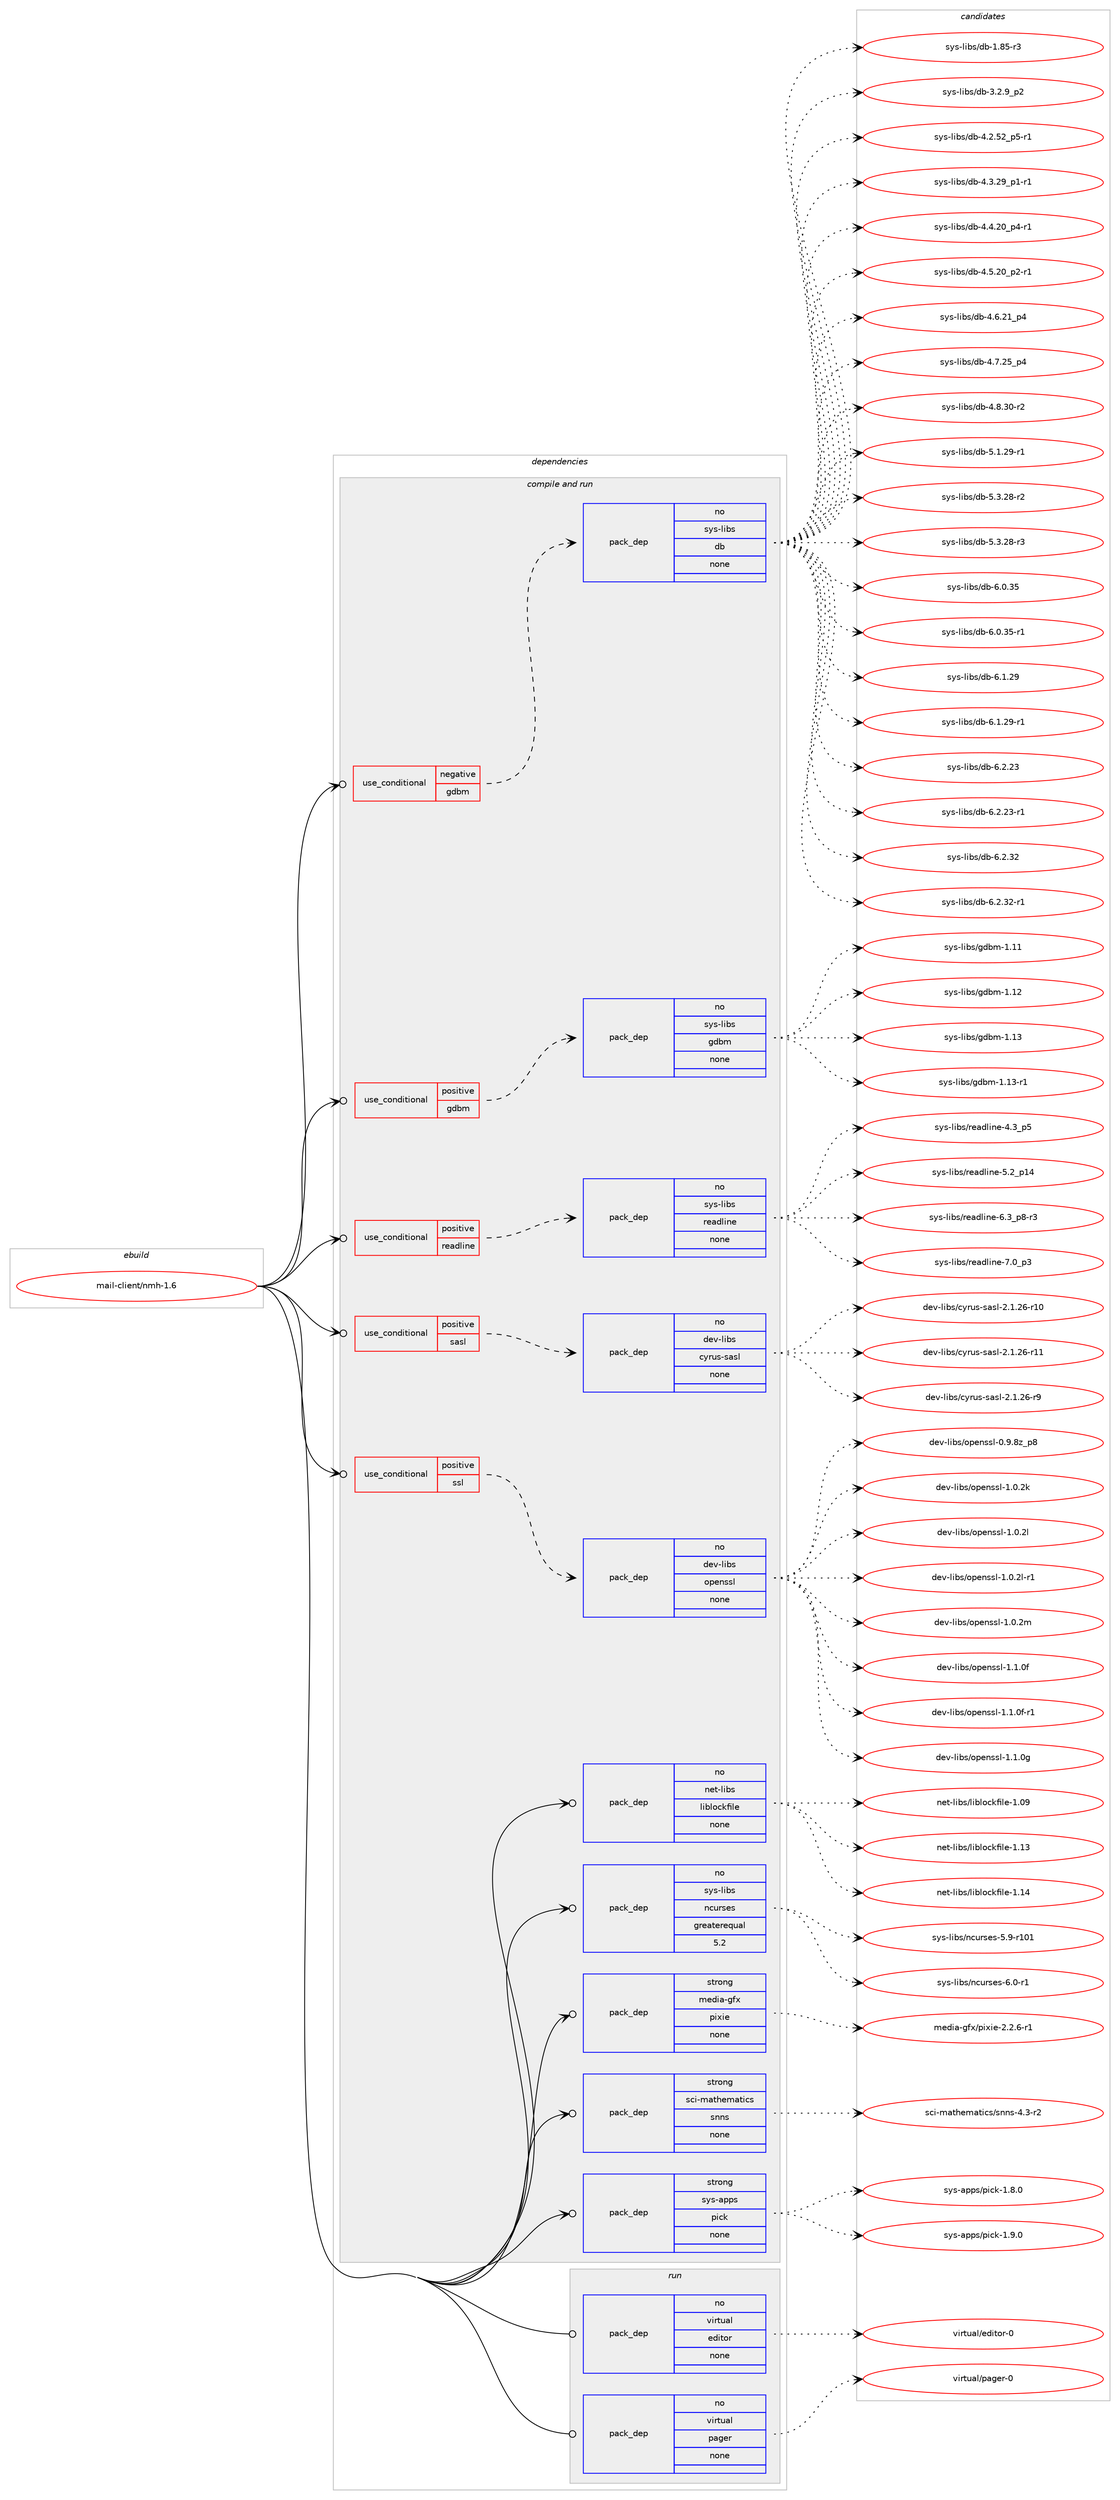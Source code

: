 digraph prolog {

# *************
# Graph options
# *************

newrank=true;
concentrate=true;
compound=true;
graph [rankdir=LR,fontname=Helvetica,fontsize=10,ranksep=1.5];#, ranksep=2.5, nodesep=0.2];
edge  [arrowhead=vee];
node  [fontname=Helvetica,fontsize=10];

# **********
# The ebuild
# **********

subgraph cluster_leftcol {
color=gray;
rank=same;
label=<<i>ebuild</i>>;
id [label="mail-client/nmh-1.6", color=red, width=4, href="../mail-client/nmh-1.6.svg"];
}

# ****************
# The dependencies
# ****************

subgraph cluster_midcol {
color=gray;
label=<<i>dependencies</i>>;
subgraph cluster_compile {
fillcolor="#eeeeee";
style=filled;
label=<<i>compile</i>>;
}
subgraph cluster_compileandrun {
fillcolor="#eeeeee";
style=filled;
label=<<i>compile and run</i>>;
subgraph cond85192 {
dependency340983 [label=<<TABLE BORDER="0" CELLBORDER="1" CELLSPACING="0" CELLPADDING="4"><TR><TD ROWSPAN="3" CELLPADDING="10">use_conditional</TD></TR><TR><TD>negative</TD></TR><TR><TD>gdbm</TD></TR></TABLE>>, shape=none, color=red];
subgraph pack250715 {
dependency340984 [label=<<TABLE BORDER="0" CELLBORDER="1" CELLSPACING="0" CELLPADDING="4" WIDTH="220"><TR><TD ROWSPAN="6" CELLPADDING="30">pack_dep</TD></TR><TR><TD WIDTH="110">no</TD></TR><TR><TD>sys-libs</TD></TR><TR><TD>db</TD></TR><TR><TD>none</TD></TR><TR><TD></TD></TR></TABLE>>, shape=none, color=blue];
}
dependency340983:e -> dependency340984:w [weight=20,style="dashed",arrowhead="vee"];
}
id:e -> dependency340983:w [weight=20,style="solid",arrowhead="odotvee"];
subgraph cond85193 {
dependency340985 [label=<<TABLE BORDER="0" CELLBORDER="1" CELLSPACING="0" CELLPADDING="4"><TR><TD ROWSPAN="3" CELLPADDING="10">use_conditional</TD></TR><TR><TD>positive</TD></TR><TR><TD>gdbm</TD></TR></TABLE>>, shape=none, color=red];
subgraph pack250716 {
dependency340986 [label=<<TABLE BORDER="0" CELLBORDER="1" CELLSPACING="0" CELLPADDING="4" WIDTH="220"><TR><TD ROWSPAN="6" CELLPADDING="30">pack_dep</TD></TR><TR><TD WIDTH="110">no</TD></TR><TR><TD>sys-libs</TD></TR><TR><TD>gdbm</TD></TR><TR><TD>none</TD></TR><TR><TD></TD></TR></TABLE>>, shape=none, color=blue];
}
dependency340985:e -> dependency340986:w [weight=20,style="dashed",arrowhead="vee"];
}
id:e -> dependency340985:w [weight=20,style="solid",arrowhead="odotvee"];
subgraph cond85194 {
dependency340987 [label=<<TABLE BORDER="0" CELLBORDER="1" CELLSPACING="0" CELLPADDING="4"><TR><TD ROWSPAN="3" CELLPADDING="10">use_conditional</TD></TR><TR><TD>positive</TD></TR><TR><TD>readline</TD></TR></TABLE>>, shape=none, color=red];
subgraph pack250717 {
dependency340988 [label=<<TABLE BORDER="0" CELLBORDER="1" CELLSPACING="0" CELLPADDING="4" WIDTH="220"><TR><TD ROWSPAN="6" CELLPADDING="30">pack_dep</TD></TR><TR><TD WIDTH="110">no</TD></TR><TR><TD>sys-libs</TD></TR><TR><TD>readline</TD></TR><TR><TD>none</TD></TR><TR><TD></TD></TR></TABLE>>, shape=none, color=blue];
}
dependency340987:e -> dependency340988:w [weight=20,style="dashed",arrowhead="vee"];
}
id:e -> dependency340987:w [weight=20,style="solid",arrowhead="odotvee"];
subgraph cond85195 {
dependency340989 [label=<<TABLE BORDER="0" CELLBORDER="1" CELLSPACING="0" CELLPADDING="4"><TR><TD ROWSPAN="3" CELLPADDING="10">use_conditional</TD></TR><TR><TD>positive</TD></TR><TR><TD>sasl</TD></TR></TABLE>>, shape=none, color=red];
subgraph pack250718 {
dependency340990 [label=<<TABLE BORDER="0" CELLBORDER="1" CELLSPACING="0" CELLPADDING="4" WIDTH="220"><TR><TD ROWSPAN="6" CELLPADDING="30">pack_dep</TD></TR><TR><TD WIDTH="110">no</TD></TR><TR><TD>dev-libs</TD></TR><TR><TD>cyrus-sasl</TD></TR><TR><TD>none</TD></TR><TR><TD></TD></TR></TABLE>>, shape=none, color=blue];
}
dependency340989:e -> dependency340990:w [weight=20,style="dashed",arrowhead="vee"];
}
id:e -> dependency340989:w [weight=20,style="solid",arrowhead="odotvee"];
subgraph cond85196 {
dependency340991 [label=<<TABLE BORDER="0" CELLBORDER="1" CELLSPACING="0" CELLPADDING="4"><TR><TD ROWSPAN="3" CELLPADDING="10">use_conditional</TD></TR><TR><TD>positive</TD></TR><TR><TD>ssl</TD></TR></TABLE>>, shape=none, color=red];
subgraph pack250719 {
dependency340992 [label=<<TABLE BORDER="0" CELLBORDER="1" CELLSPACING="0" CELLPADDING="4" WIDTH="220"><TR><TD ROWSPAN="6" CELLPADDING="30">pack_dep</TD></TR><TR><TD WIDTH="110">no</TD></TR><TR><TD>dev-libs</TD></TR><TR><TD>openssl</TD></TR><TR><TD>none</TD></TR><TR><TD></TD></TR></TABLE>>, shape=none, color=blue];
}
dependency340991:e -> dependency340992:w [weight=20,style="dashed",arrowhead="vee"];
}
id:e -> dependency340991:w [weight=20,style="solid",arrowhead="odotvee"];
subgraph pack250720 {
dependency340993 [label=<<TABLE BORDER="0" CELLBORDER="1" CELLSPACING="0" CELLPADDING="4" WIDTH="220"><TR><TD ROWSPAN="6" CELLPADDING="30">pack_dep</TD></TR><TR><TD WIDTH="110">no</TD></TR><TR><TD>net-libs</TD></TR><TR><TD>liblockfile</TD></TR><TR><TD>none</TD></TR><TR><TD></TD></TR></TABLE>>, shape=none, color=blue];
}
id:e -> dependency340993:w [weight=20,style="solid",arrowhead="odotvee"];
subgraph pack250721 {
dependency340994 [label=<<TABLE BORDER="0" CELLBORDER="1" CELLSPACING="0" CELLPADDING="4" WIDTH="220"><TR><TD ROWSPAN="6" CELLPADDING="30">pack_dep</TD></TR><TR><TD WIDTH="110">no</TD></TR><TR><TD>sys-libs</TD></TR><TR><TD>ncurses</TD></TR><TR><TD>greaterequal</TD></TR><TR><TD>5.2</TD></TR></TABLE>>, shape=none, color=blue];
}
id:e -> dependency340994:w [weight=20,style="solid",arrowhead="odotvee"];
subgraph pack250722 {
dependency340995 [label=<<TABLE BORDER="0" CELLBORDER="1" CELLSPACING="0" CELLPADDING="4" WIDTH="220"><TR><TD ROWSPAN="6" CELLPADDING="30">pack_dep</TD></TR><TR><TD WIDTH="110">strong</TD></TR><TR><TD>media-gfx</TD></TR><TR><TD>pixie</TD></TR><TR><TD>none</TD></TR><TR><TD></TD></TR></TABLE>>, shape=none, color=blue];
}
id:e -> dependency340995:w [weight=20,style="solid",arrowhead="odotvee"];
subgraph pack250723 {
dependency340996 [label=<<TABLE BORDER="0" CELLBORDER="1" CELLSPACING="0" CELLPADDING="4" WIDTH="220"><TR><TD ROWSPAN="6" CELLPADDING="30">pack_dep</TD></TR><TR><TD WIDTH="110">strong</TD></TR><TR><TD>sci-mathematics</TD></TR><TR><TD>snns</TD></TR><TR><TD>none</TD></TR><TR><TD></TD></TR></TABLE>>, shape=none, color=blue];
}
id:e -> dependency340996:w [weight=20,style="solid",arrowhead="odotvee"];
subgraph pack250724 {
dependency340997 [label=<<TABLE BORDER="0" CELLBORDER="1" CELLSPACING="0" CELLPADDING="4" WIDTH="220"><TR><TD ROWSPAN="6" CELLPADDING="30">pack_dep</TD></TR><TR><TD WIDTH="110">strong</TD></TR><TR><TD>sys-apps</TD></TR><TR><TD>pick</TD></TR><TR><TD>none</TD></TR><TR><TD></TD></TR></TABLE>>, shape=none, color=blue];
}
id:e -> dependency340997:w [weight=20,style="solid",arrowhead="odotvee"];
}
subgraph cluster_run {
fillcolor="#eeeeee";
style=filled;
label=<<i>run</i>>;
subgraph pack250725 {
dependency340998 [label=<<TABLE BORDER="0" CELLBORDER="1" CELLSPACING="0" CELLPADDING="4" WIDTH="220"><TR><TD ROWSPAN="6" CELLPADDING="30">pack_dep</TD></TR><TR><TD WIDTH="110">no</TD></TR><TR><TD>virtual</TD></TR><TR><TD>editor</TD></TR><TR><TD>none</TD></TR><TR><TD></TD></TR></TABLE>>, shape=none, color=blue];
}
id:e -> dependency340998:w [weight=20,style="solid",arrowhead="odot"];
subgraph pack250726 {
dependency340999 [label=<<TABLE BORDER="0" CELLBORDER="1" CELLSPACING="0" CELLPADDING="4" WIDTH="220"><TR><TD ROWSPAN="6" CELLPADDING="30">pack_dep</TD></TR><TR><TD WIDTH="110">no</TD></TR><TR><TD>virtual</TD></TR><TR><TD>pager</TD></TR><TR><TD>none</TD></TR><TR><TD></TD></TR></TABLE>>, shape=none, color=blue];
}
id:e -> dependency340999:w [weight=20,style="solid",arrowhead="odot"];
}
}

# **************
# The candidates
# **************

subgraph cluster_choices {
rank=same;
color=gray;
label=<<i>candidates</i>>;

subgraph choice250715 {
color=black;
nodesep=1;
choice1151211154510810598115471009845494656534511451 [label="sys-libs/db-1.85-r3", color=red, width=4,href="../sys-libs/db-1.85-r3.svg"];
choice115121115451081059811547100984551465046579511250 [label="sys-libs/db-3.2.9_p2", color=red, width=4,href="../sys-libs/db-3.2.9_p2.svg"];
choice115121115451081059811547100984552465046535095112534511449 [label="sys-libs/db-4.2.52_p5-r1", color=red, width=4,href="../sys-libs/db-4.2.52_p5-r1.svg"];
choice115121115451081059811547100984552465146505795112494511449 [label="sys-libs/db-4.3.29_p1-r1", color=red, width=4,href="../sys-libs/db-4.3.29_p1-r1.svg"];
choice115121115451081059811547100984552465246504895112524511449 [label="sys-libs/db-4.4.20_p4-r1", color=red, width=4,href="../sys-libs/db-4.4.20_p4-r1.svg"];
choice115121115451081059811547100984552465346504895112504511449 [label="sys-libs/db-4.5.20_p2-r1", color=red, width=4,href="../sys-libs/db-4.5.20_p2-r1.svg"];
choice11512111545108105981154710098455246544650499511252 [label="sys-libs/db-4.6.21_p4", color=red, width=4,href="../sys-libs/db-4.6.21_p4.svg"];
choice11512111545108105981154710098455246554650539511252 [label="sys-libs/db-4.7.25_p4", color=red, width=4,href="../sys-libs/db-4.7.25_p4.svg"];
choice11512111545108105981154710098455246564651484511450 [label="sys-libs/db-4.8.30-r2", color=red, width=4,href="../sys-libs/db-4.8.30-r2.svg"];
choice11512111545108105981154710098455346494650574511449 [label="sys-libs/db-5.1.29-r1", color=red, width=4,href="../sys-libs/db-5.1.29-r1.svg"];
choice11512111545108105981154710098455346514650564511450 [label="sys-libs/db-5.3.28-r2", color=red, width=4,href="../sys-libs/db-5.3.28-r2.svg"];
choice11512111545108105981154710098455346514650564511451 [label="sys-libs/db-5.3.28-r3", color=red, width=4,href="../sys-libs/db-5.3.28-r3.svg"];
choice1151211154510810598115471009845544648465153 [label="sys-libs/db-6.0.35", color=red, width=4,href="../sys-libs/db-6.0.35.svg"];
choice11512111545108105981154710098455446484651534511449 [label="sys-libs/db-6.0.35-r1", color=red, width=4,href="../sys-libs/db-6.0.35-r1.svg"];
choice1151211154510810598115471009845544649465057 [label="sys-libs/db-6.1.29", color=red, width=4,href="../sys-libs/db-6.1.29.svg"];
choice11512111545108105981154710098455446494650574511449 [label="sys-libs/db-6.1.29-r1", color=red, width=4,href="../sys-libs/db-6.1.29-r1.svg"];
choice1151211154510810598115471009845544650465051 [label="sys-libs/db-6.2.23", color=red, width=4,href="../sys-libs/db-6.2.23.svg"];
choice11512111545108105981154710098455446504650514511449 [label="sys-libs/db-6.2.23-r1", color=red, width=4,href="../sys-libs/db-6.2.23-r1.svg"];
choice1151211154510810598115471009845544650465150 [label="sys-libs/db-6.2.32", color=red, width=4,href="../sys-libs/db-6.2.32.svg"];
choice11512111545108105981154710098455446504651504511449 [label="sys-libs/db-6.2.32-r1", color=red, width=4,href="../sys-libs/db-6.2.32-r1.svg"];
dependency340984:e -> choice1151211154510810598115471009845494656534511451:w [style=dotted,weight="100"];
dependency340984:e -> choice115121115451081059811547100984551465046579511250:w [style=dotted,weight="100"];
dependency340984:e -> choice115121115451081059811547100984552465046535095112534511449:w [style=dotted,weight="100"];
dependency340984:e -> choice115121115451081059811547100984552465146505795112494511449:w [style=dotted,weight="100"];
dependency340984:e -> choice115121115451081059811547100984552465246504895112524511449:w [style=dotted,weight="100"];
dependency340984:e -> choice115121115451081059811547100984552465346504895112504511449:w [style=dotted,weight="100"];
dependency340984:e -> choice11512111545108105981154710098455246544650499511252:w [style=dotted,weight="100"];
dependency340984:e -> choice11512111545108105981154710098455246554650539511252:w [style=dotted,weight="100"];
dependency340984:e -> choice11512111545108105981154710098455246564651484511450:w [style=dotted,weight="100"];
dependency340984:e -> choice11512111545108105981154710098455346494650574511449:w [style=dotted,weight="100"];
dependency340984:e -> choice11512111545108105981154710098455346514650564511450:w [style=dotted,weight="100"];
dependency340984:e -> choice11512111545108105981154710098455346514650564511451:w [style=dotted,weight="100"];
dependency340984:e -> choice1151211154510810598115471009845544648465153:w [style=dotted,weight="100"];
dependency340984:e -> choice11512111545108105981154710098455446484651534511449:w [style=dotted,weight="100"];
dependency340984:e -> choice1151211154510810598115471009845544649465057:w [style=dotted,weight="100"];
dependency340984:e -> choice11512111545108105981154710098455446494650574511449:w [style=dotted,weight="100"];
dependency340984:e -> choice1151211154510810598115471009845544650465051:w [style=dotted,weight="100"];
dependency340984:e -> choice11512111545108105981154710098455446504650514511449:w [style=dotted,weight="100"];
dependency340984:e -> choice1151211154510810598115471009845544650465150:w [style=dotted,weight="100"];
dependency340984:e -> choice11512111545108105981154710098455446504651504511449:w [style=dotted,weight="100"];
}
subgraph choice250716 {
color=black;
nodesep=1;
choice115121115451081059811547103100981094549464949 [label="sys-libs/gdbm-1.11", color=red, width=4,href="../sys-libs/gdbm-1.11.svg"];
choice115121115451081059811547103100981094549464950 [label="sys-libs/gdbm-1.12", color=red, width=4,href="../sys-libs/gdbm-1.12.svg"];
choice115121115451081059811547103100981094549464951 [label="sys-libs/gdbm-1.13", color=red, width=4,href="../sys-libs/gdbm-1.13.svg"];
choice1151211154510810598115471031009810945494649514511449 [label="sys-libs/gdbm-1.13-r1", color=red, width=4,href="../sys-libs/gdbm-1.13-r1.svg"];
dependency340986:e -> choice115121115451081059811547103100981094549464949:w [style=dotted,weight="100"];
dependency340986:e -> choice115121115451081059811547103100981094549464950:w [style=dotted,weight="100"];
dependency340986:e -> choice115121115451081059811547103100981094549464951:w [style=dotted,weight="100"];
dependency340986:e -> choice1151211154510810598115471031009810945494649514511449:w [style=dotted,weight="100"];
}
subgraph choice250717 {
color=black;
nodesep=1;
choice11512111545108105981154711410197100108105110101455246519511253 [label="sys-libs/readline-4.3_p5", color=red, width=4,href="../sys-libs/readline-4.3_p5.svg"];
choice1151211154510810598115471141019710010810511010145534650951124952 [label="sys-libs/readline-5.2_p14", color=red, width=4,href="../sys-libs/readline-5.2_p14.svg"];
choice115121115451081059811547114101971001081051101014554465195112564511451 [label="sys-libs/readline-6.3_p8-r3", color=red, width=4,href="../sys-libs/readline-6.3_p8-r3.svg"];
choice11512111545108105981154711410197100108105110101455546489511251 [label="sys-libs/readline-7.0_p3", color=red, width=4,href="../sys-libs/readline-7.0_p3.svg"];
dependency340988:e -> choice11512111545108105981154711410197100108105110101455246519511253:w [style=dotted,weight="100"];
dependency340988:e -> choice1151211154510810598115471141019710010810511010145534650951124952:w [style=dotted,weight="100"];
dependency340988:e -> choice115121115451081059811547114101971001081051101014554465195112564511451:w [style=dotted,weight="100"];
dependency340988:e -> choice11512111545108105981154711410197100108105110101455546489511251:w [style=dotted,weight="100"];
}
subgraph choice250718 {
color=black;
nodesep=1;
choice10010111845108105981154799121114117115451159711510845504649465054451144948 [label="dev-libs/cyrus-sasl-2.1.26-r10", color=red, width=4,href="../dev-libs/cyrus-sasl-2.1.26-r10.svg"];
choice10010111845108105981154799121114117115451159711510845504649465054451144949 [label="dev-libs/cyrus-sasl-2.1.26-r11", color=red, width=4,href="../dev-libs/cyrus-sasl-2.1.26-r11.svg"];
choice100101118451081059811547991211141171154511597115108455046494650544511457 [label="dev-libs/cyrus-sasl-2.1.26-r9", color=red, width=4,href="../dev-libs/cyrus-sasl-2.1.26-r9.svg"];
dependency340990:e -> choice10010111845108105981154799121114117115451159711510845504649465054451144948:w [style=dotted,weight="100"];
dependency340990:e -> choice10010111845108105981154799121114117115451159711510845504649465054451144949:w [style=dotted,weight="100"];
dependency340990:e -> choice100101118451081059811547991211141171154511597115108455046494650544511457:w [style=dotted,weight="100"];
}
subgraph choice250719 {
color=black;
nodesep=1;
choice1001011184510810598115471111121011101151151084548465746561229511256 [label="dev-libs/openssl-0.9.8z_p8", color=red, width=4,href="../dev-libs/openssl-0.9.8z_p8.svg"];
choice100101118451081059811547111112101110115115108454946484650107 [label="dev-libs/openssl-1.0.2k", color=red, width=4,href="../dev-libs/openssl-1.0.2k.svg"];
choice100101118451081059811547111112101110115115108454946484650108 [label="dev-libs/openssl-1.0.2l", color=red, width=4,href="../dev-libs/openssl-1.0.2l.svg"];
choice1001011184510810598115471111121011101151151084549464846501084511449 [label="dev-libs/openssl-1.0.2l-r1", color=red, width=4,href="../dev-libs/openssl-1.0.2l-r1.svg"];
choice100101118451081059811547111112101110115115108454946484650109 [label="dev-libs/openssl-1.0.2m", color=red, width=4,href="../dev-libs/openssl-1.0.2m.svg"];
choice100101118451081059811547111112101110115115108454946494648102 [label="dev-libs/openssl-1.1.0f", color=red, width=4,href="../dev-libs/openssl-1.1.0f.svg"];
choice1001011184510810598115471111121011101151151084549464946481024511449 [label="dev-libs/openssl-1.1.0f-r1", color=red, width=4,href="../dev-libs/openssl-1.1.0f-r1.svg"];
choice100101118451081059811547111112101110115115108454946494648103 [label="dev-libs/openssl-1.1.0g", color=red, width=4,href="../dev-libs/openssl-1.1.0g.svg"];
dependency340992:e -> choice1001011184510810598115471111121011101151151084548465746561229511256:w [style=dotted,weight="100"];
dependency340992:e -> choice100101118451081059811547111112101110115115108454946484650107:w [style=dotted,weight="100"];
dependency340992:e -> choice100101118451081059811547111112101110115115108454946484650108:w [style=dotted,weight="100"];
dependency340992:e -> choice1001011184510810598115471111121011101151151084549464846501084511449:w [style=dotted,weight="100"];
dependency340992:e -> choice100101118451081059811547111112101110115115108454946484650109:w [style=dotted,weight="100"];
dependency340992:e -> choice100101118451081059811547111112101110115115108454946494648102:w [style=dotted,weight="100"];
dependency340992:e -> choice1001011184510810598115471111121011101151151084549464946481024511449:w [style=dotted,weight="100"];
dependency340992:e -> choice100101118451081059811547111112101110115115108454946494648103:w [style=dotted,weight="100"];
}
subgraph choice250720 {
color=black;
nodesep=1;
choice11010111645108105981154710810598108111991071021051081014549464857 [label="net-libs/liblockfile-1.09", color=red, width=4,href="../net-libs/liblockfile-1.09.svg"];
choice11010111645108105981154710810598108111991071021051081014549464951 [label="net-libs/liblockfile-1.13", color=red, width=4,href="../net-libs/liblockfile-1.13.svg"];
choice11010111645108105981154710810598108111991071021051081014549464952 [label="net-libs/liblockfile-1.14", color=red, width=4,href="../net-libs/liblockfile-1.14.svg"];
dependency340993:e -> choice11010111645108105981154710810598108111991071021051081014549464857:w [style=dotted,weight="100"];
dependency340993:e -> choice11010111645108105981154710810598108111991071021051081014549464951:w [style=dotted,weight="100"];
dependency340993:e -> choice11010111645108105981154710810598108111991071021051081014549464952:w [style=dotted,weight="100"];
}
subgraph choice250721 {
color=black;
nodesep=1;
choice115121115451081059811547110991171141151011154553465745114494849 [label="sys-libs/ncurses-5.9-r101", color=red, width=4,href="../sys-libs/ncurses-5.9-r101.svg"];
choice11512111545108105981154711099117114115101115455446484511449 [label="sys-libs/ncurses-6.0-r1", color=red, width=4,href="../sys-libs/ncurses-6.0-r1.svg"];
dependency340994:e -> choice115121115451081059811547110991171141151011154553465745114494849:w [style=dotted,weight="100"];
dependency340994:e -> choice11512111545108105981154711099117114115101115455446484511449:w [style=dotted,weight="100"];
}
subgraph choice250722 {
color=black;
nodesep=1;
choice1091011001059745103102120471121051201051014550465046544511449 [label="media-gfx/pixie-2.2.6-r1", color=red, width=4,href="../media-gfx/pixie-2.2.6-r1.svg"];
dependency340995:e -> choice1091011001059745103102120471121051201051014550465046544511449:w [style=dotted,weight="100"];
}
subgraph choice250723 {
color=black;
nodesep=1;
choice115991054510997116104101109971161059911547115110110115455246514511450 [label="sci-mathematics/snns-4.3-r2", color=red, width=4,href="../sci-mathematics/snns-4.3-r2.svg"];
dependency340996:e -> choice115991054510997116104101109971161059911547115110110115455246514511450:w [style=dotted,weight="100"];
}
subgraph choice250724 {
color=black;
nodesep=1;
choice11512111545971121121154711210599107454946564648 [label="sys-apps/pick-1.8.0", color=red, width=4,href="../sys-apps/pick-1.8.0.svg"];
choice11512111545971121121154711210599107454946574648 [label="sys-apps/pick-1.9.0", color=red, width=4,href="../sys-apps/pick-1.9.0.svg"];
dependency340997:e -> choice11512111545971121121154711210599107454946564648:w [style=dotted,weight="100"];
dependency340997:e -> choice11512111545971121121154711210599107454946574648:w [style=dotted,weight="100"];
}
subgraph choice250725 {
color=black;
nodesep=1;
choice11810511411611797108471011001051161111144548 [label="virtual/editor-0", color=red, width=4,href="../virtual/editor-0.svg"];
dependency340998:e -> choice11810511411611797108471011001051161111144548:w [style=dotted,weight="100"];
}
subgraph choice250726 {
color=black;
nodesep=1;
choice1181051141161179710847112971031011144548 [label="virtual/pager-0", color=red, width=4,href="../virtual/pager-0.svg"];
dependency340999:e -> choice1181051141161179710847112971031011144548:w [style=dotted,weight="100"];
}
}

}
